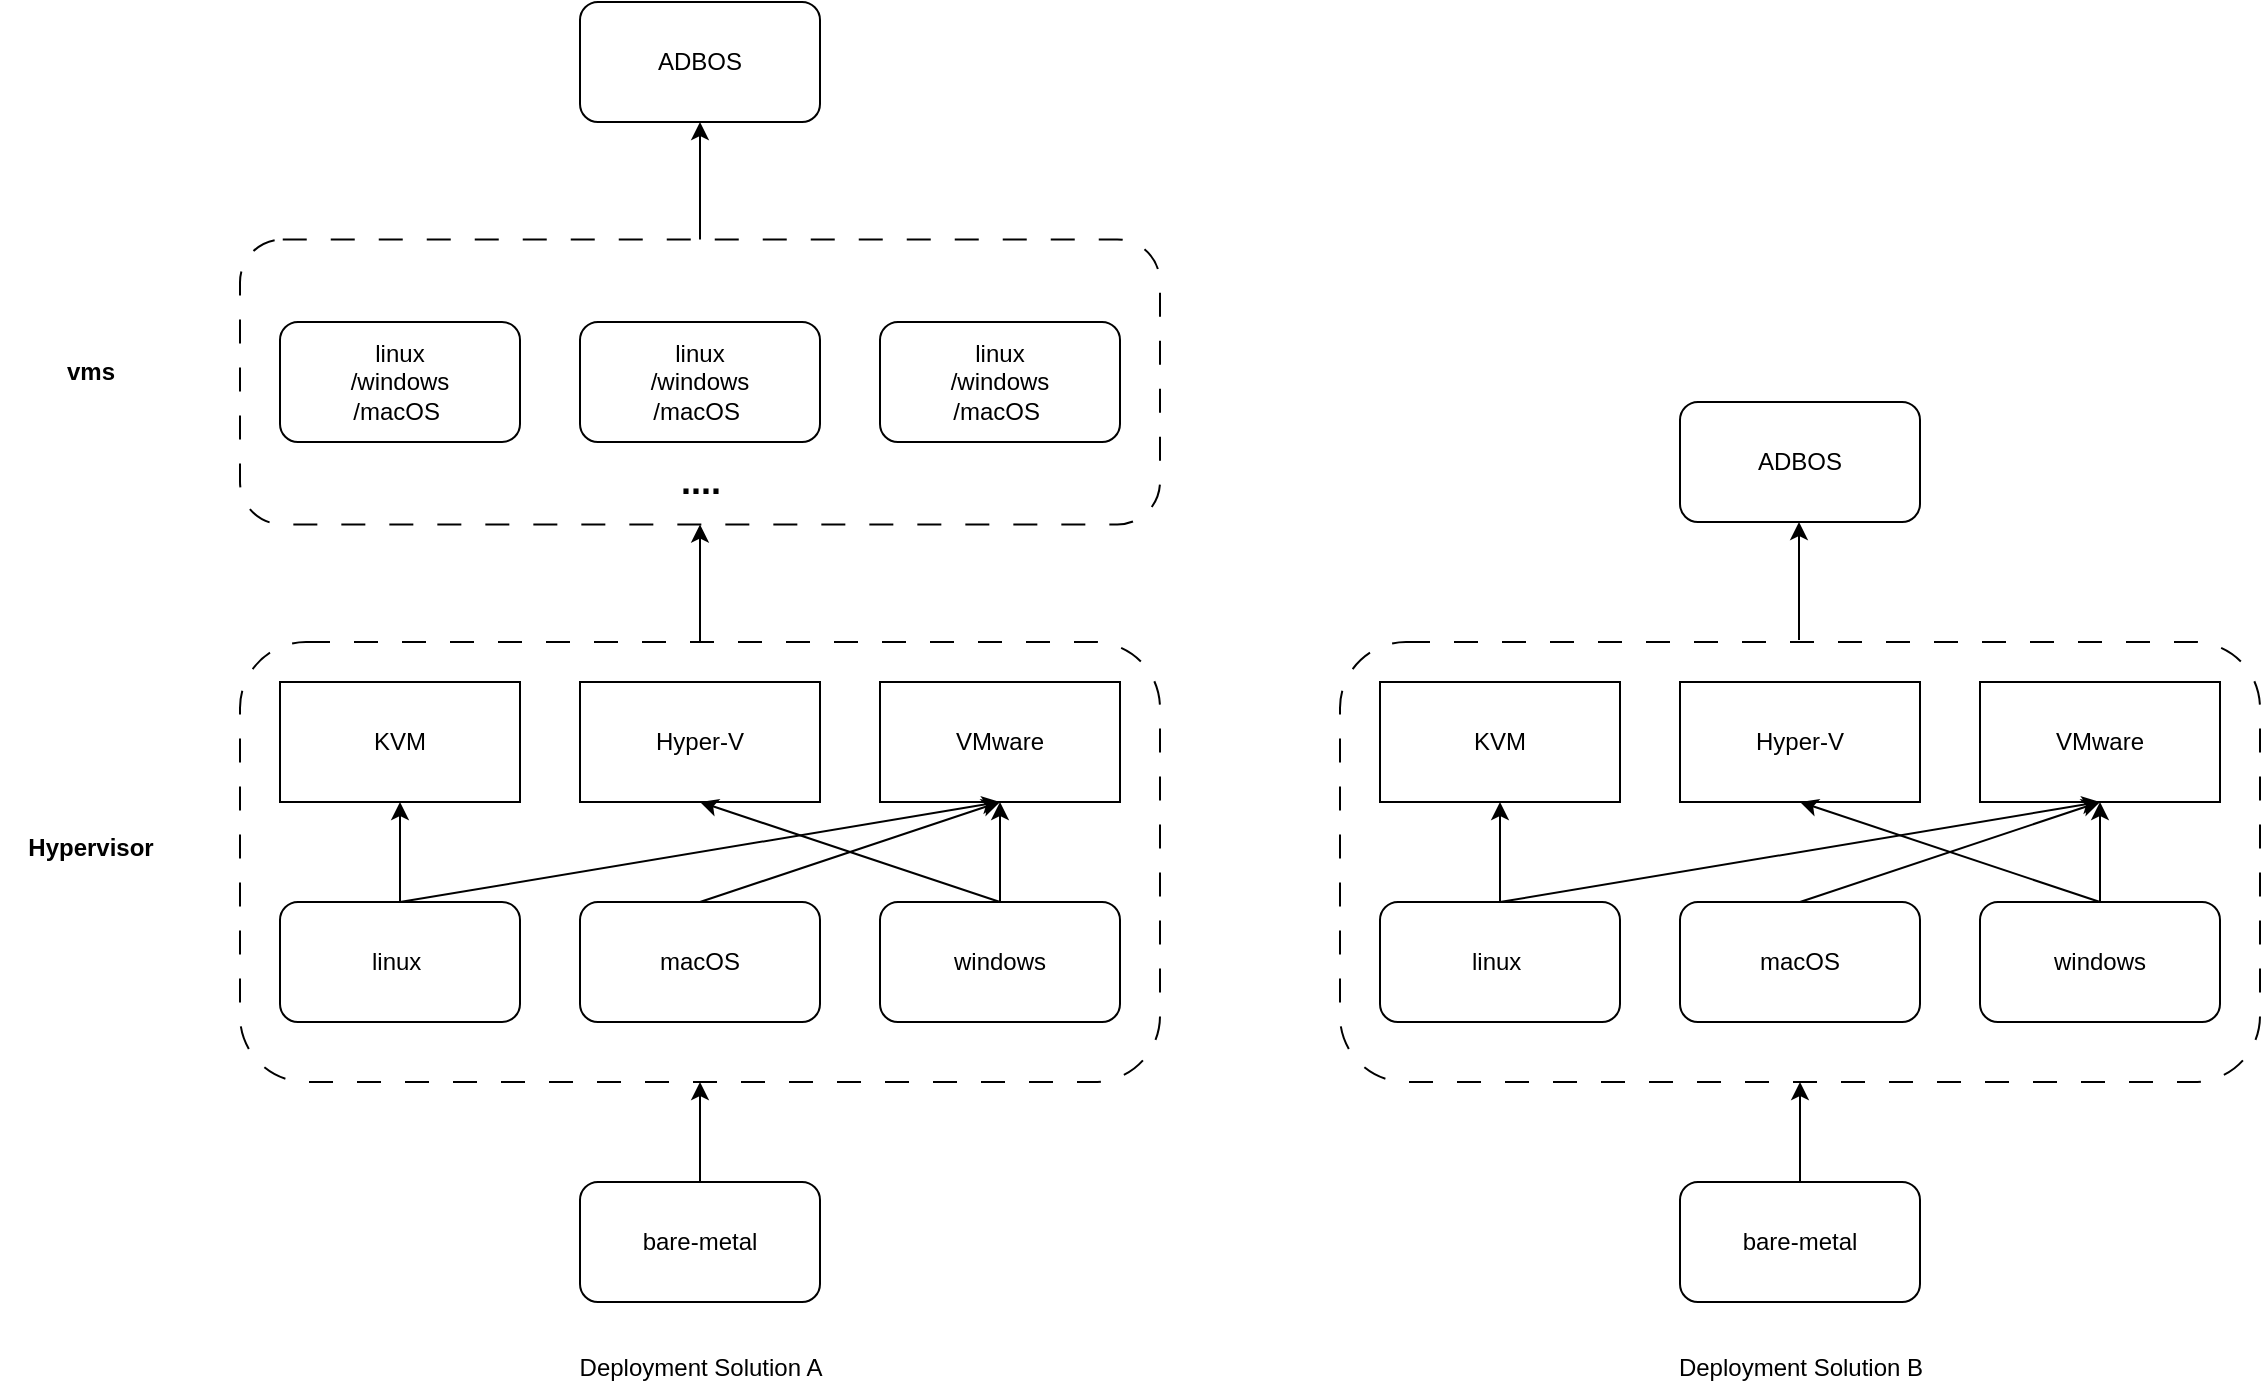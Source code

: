 <mxfile version="21.7.4" type="github">
  <diagram name="第 1 页" id="n4morXOjP78Tz9eGQ55j">
    <mxGraphModel dx="1434" dy="758" grid="1" gridSize="10" guides="1" tooltips="1" connect="1" arrows="1" fold="1" page="1" pageScale="1" pageWidth="1169" pageHeight="827" math="0" shadow="0">
      <root>
        <mxCell id="0" />
        <mxCell id="1" parent="0" />
        <mxCell id="kqmTzdiRQO2oJOiE_Awe-29" value="" style="rounded=1;whiteSpace=wrap;html=1;dashed=1;dashPattern=12 12;fillColor=none;" vertex="1" parent="1">
          <mxGeometry x="125" y="228.75" width="460" height="142.5" as="geometry" />
        </mxCell>
        <mxCell id="kqmTzdiRQO2oJOiE_Awe-28" value="" style="rounded=1;whiteSpace=wrap;html=1;dashed=1;dashPattern=12 12;fillColor=none;" vertex="1" parent="1">
          <mxGeometry x="125" y="430" width="460" height="220" as="geometry" />
        </mxCell>
        <mxCell id="kqmTzdiRQO2oJOiE_Awe-1" value="bare-metal" style="rounded=1;whiteSpace=wrap;html=1;" vertex="1" parent="1">
          <mxGeometry x="295" y="700" width="120" height="60" as="geometry" />
        </mxCell>
        <mxCell id="kqmTzdiRQO2oJOiE_Awe-2" value="linux&amp;nbsp;" style="rounded=1;whiteSpace=wrap;html=1;" vertex="1" parent="1">
          <mxGeometry x="145" y="560" width="120" height="60" as="geometry" />
        </mxCell>
        <mxCell id="kqmTzdiRQO2oJOiE_Awe-5" value="windows" style="rounded=1;whiteSpace=wrap;html=1;" vertex="1" parent="1">
          <mxGeometry x="445" y="560" width="120" height="60" as="geometry" />
        </mxCell>
        <mxCell id="kqmTzdiRQO2oJOiE_Awe-6" value="macOS" style="rounded=1;whiteSpace=wrap;html=1;" vertex="1" parent="1">
          <mxGeometry x="295" y="560" width="120" height="60" as="geometry" />
        </mxCell>
        <mxCell id="kqmTzdiRQO2oJOiE_Awe-8" value="KVM" style="rounded=0;whiteSpace=wrap;html=1;" vertex="1" parent="1">
          <mxGeometry x="145" y="450" width="120" height="60" as="geometry" />
        </mxCell>
        <mxCell id="kqmTzdiRQO2oJOiE_Awe-9" value="VMware" style="rounded=0;whiteSpace=wrap;html=1;" vertex="1" parent="1">
          <mxGeometry x="445" y="450" width="120" height="60" as="geometry" />
        </mxCell>
        <mxCell id="kqmTzdiRQO2oJOiE_Awe-10" value="Hyper-V" style="rounded=0;whiteSpace=wrap;html=1;" vertex="1" parent="1">
          <mxGeometry x="295" y="450" width="120" height="60" as="geometry" />
        </mxCell>
        <mxCell id="kqmTzdiRQO2oJOiE_Awe-11" value="linux&lt;br&gt;/windows&lt;br&gt;/macOS&amp;nbsp;" style="rounded=1;whiteSpace=wrap;html=1;" vertex="1" parent="1">
          <mxGeometry x="145" y="270" width="120" height="60" as="geometry" />
        </mxCell>
        <mxCell id="kqmTzdiRQO2oJOiE_Awe-14" value="linux&lt;br style=&quot;border-color: var(--border-color);&quot;&gt;/windows&lt;br style=&quot;border-color: var(--border-color);&quot;&gt;/macOS&amp;nbsp;" style="rounded=1;whiteSpace=wrap;html=1;" vertex="1" parent="1">
          <mxGeometry x="295" y="270" width="120" height="60" as="geometry" />
        </mxCell>
        <mxCell id="kqmTzdiRQO2oJOiE_Awe-15" value="linux&lt;br style=&quot;border-color: var(--border-color);&quot;&gt;/windows&lt;br style=&quot;border-color: var(--border-color);&quot;&gt;/macOS&amp;nbsp;" style="rounded=1;whiteSpace=wrap;html=1;" vertex="1" parent="1">
          <mxGeometry x="445" y="270" width="120" height="60" as="geometry" />
        </mxCell>
        <mxCell id="kqmTzdiRQO2oJOiE_Awe-16" value="&lt;b&gt;&lt;font style=&quot;font-size: 18px;&quot;&gt;....&lt;/font&gt;&lt;/b&gt;" style="text;html=1;align=center;verticalAlign=middle;resizable=0;points=[];autosize=1;strokeColor=none;fillColor=none;" vertex="1" parent="1">
          <mxGeometry x="335" y="330" width="40" height="40" as="geometry" />
        </mxCell>
        <mxCell id="kqmTzdiRQO2oJOiE_Awe-17" value="ADBOS" style="rounded=1;whiteSpace=wrap;html=1;" vertex="1" parent="1">
          <mxGeometry x="295" y="110" width="120" height="60" as="geometry" />
        </mxCell>
        <mxCell id="kqmTzdiRQO2oJOiE_Awe-18" value="" style="endArrow=classic;html=1;rounded=0;exitX=0.5;exitY=0;exitDx=0;exitDy=0;entryX=0.5;entryY=1;entryDx=0;entryDy=0;" edge="1" parent="1" source="kqmTzdiRQO2oJOiE_Awe-2" target="kqmTzdiRQO2oJOiE_Awe-8">
          <mxGeometry width="50" height="50" relative="1" as="geometry">
            <mxPoint x="595" y="480" as="sourcePoint" />
            <mxPoint x="645" y="430" as="targetPoint" />
          </mxGeometry>
        </mxCell>
        <mxCell id="kqmTzdiRQO2oJOiE_Awe-20" value="" style="endArrow=classic;html=1;rounded=0;exitX=0.5;exitY=0;exitDx=0;exitDy=0;entryX=0.5;entryY=1;entryDx=0;entryDy=0;" edge="1" parent="1" source="kqmTzdiRQO2oJOiE_Awe-2" target="kqmTzdiRQO2oJOiE_Awe-9">
          <mxGeometry width="50" height="50" relative="1" as="geometry">
            <mxPoint x="595" y="480" as="sourcePoint" />
            <mxPoint x="645" y="430" as="targetPoint" />
          </mxGeometry>
        </mxCell>
        <mxCell id="kqmTzdiRQO2oJOiE_Awe-21" value="" style="endArrow=classic;html=1;rounded=0;exitX=0.5;exitY=0;exitDx=0;exitDy=0;entryX=0.5;entryY=1;entryDx=0;entryDy=0;" edge="1" parent="1" source="kqmTzdiRQO2oJOiE_Awe-6" target="kqmTzdiRQO2oJOiE_Awe-9">
          <mxGeometry width="50" height="50" relative="1" as="geometry">
            <mxPoint x="595" y="480" as="sourcePoint" />
            <mxPoint x="645" y="430" as="targetPoint" />
          </mxGeometry>
        </mxCell>
        <mxCell id="kqmTzdiRQO2oJOiE_Awe-23" value="" style="endArrow=classic;html=1;rounded=0;exitX=0.5;exitY=0;exitDx=0;exitDy=0;entryX=0.5;entryY=1;entryDx=0;entryDy=0;" edge="1" parent="1" source="kqmTzdiRQO2oJOiE_Awe-5" target="kqmTzdiRQO2oJOiE_Awe-10">
          <mxGeometry width="50" height="50" relative="1" as="geometry">
            <mxPoint x="595" y="480" as="sourcePoint" />
            <mxPoint x="645" y="430" as="targetPoint" />
          </mxGeometry>
        </mxCell>
        <mxCell id="kqmTzdiRQO2oJOiE_Awe-25" value="" style="endArrow=classic;html=1;rounded=0;exitX=0.5;exitY=0;exitDx=0;exitDy=0;entryX=0.5;entryY=1;entryDx=0;entryDy=0;" edge="1" parent="1" source="kqmTzdiRQO2oJOiE_Awe-5" target="kqmTzdiRQO2oJOiE_Awe-9">
          <mxGeometry width="50" height="50" relative="1" as="geometry">
            <mxPoint x="595" y="480" as="sourcePoint" />
            <mxPoint x="645" y="430" as="targetPoint" />
          </mxGeometry>
        </mxCell>
        <mxCell id="kqmTzdiRQO2oJOiE_Awe-30" value="" style="endArrow=classic;html=1;rounded=0;exitX=0.5;exitY=0;exitDx=0;exitDy=0;entryX=0.5;entryY=1;entryDx=0;entryDy=0;" edge="1" parent="1" source="kqmTzdiRQO2oJOiE_Awe-1" target="kqmTzdiRQO2oJOiE_Awe-28">
          <mxGeometry width="50" height="50" relative="1" as="geometry">
            <mxPoint x="595" y="480" as="sourcePoint" />
            <mxPoint x="645" y="430" as="targetPoint" />
          </mxGeometry>
        </mxCell>
        <mxCell id="kqmTzdiRQO2oJOiE_Awe-31" value="" style="endArrow=classic;html=1;rounded=0;exitX=0.5;exitY=0;exitDx=0;exitDy=0;entryX=0.5;entryY=1;entryDx=0;entryDy=0;" edge="1" parent="1" source="kqmTzdiRQO2oJOiE_Awe-28" target="kqmTzdiRQO2oJOiE_Awe-29">
          <mxGeometry width="50" height="50" relative="1" as="geometry">
            <mxPoint x="595" y="480" as="sourcePoint" />
            <mxPoint x="645" y="430" as="targetPoint" />
          </mxGeometry>
        </mxCell>
        <mxCell id="kqmTzdiRQO2oJOiE_Awe-32" value="" style="endArrow=classic;html=1;rounded=0;exitX=0.5;exitY=0;exitDx=0;exitDy=0;entryX=0.5;entryY=1;entryDx=0;entryDy=0;" edge="1" parent="1" source="kqmTzdiRQO2oJOiE_Awe-29" target="kqmTzdiRQO2oJOiE_Awe-17">
          <mxGeometry width="50" height="50" relative="1" as="geometry">
            <mxPoint x="595" y="380" as="sourcePoint" />
            <mxPoint x="645" y="330" as="targetPoint" />
          </mxGeometry>
        </mxCell>
        <mxCell id="kqmTzdiRQO2oJOiE_Awe-34" value="" style="rounded=1;whiteSpace=wrap;html=1;dashed=1;dashPattern=12 12;fillColor=none;" vertex="1" parent="1">
          <mxGeometry x="675" y="430" width="460" height="220" as="geometry" />
        </mxCell>
        <mxCell id="kqmTzdiRQO2oJOiE_Awe-35" value="bare-metal" style="rounded=1;whiteSpace=wrap;html=1;" vertex="1" parent="1">
          <mxGeometry x="845" y="700" width="120" height="60" as="geometry" />
        </mxCell>
        <mxCell id="kqmTzdiRQO2oJOiE_Awe-36" value="linux&amp;nbsp;" style="rounded=1;whiteSpace=wrap;html=1;" vertex="1" parent="1">
          <mxGeometry x="695" y="560" width="120" height="60" as="geometry" />
        </mxCell>
        <mxCell id="kqmTzdiRQO2oJOiE_Awe-37" value="windows" style="rounded=1;whiteSpace=wrap;html=1;" vertex="1" parent="1">
          <mxGeometry x="995" y="560" width="120" height="60" as="geometry" />
        </mxCell>
        <mxCell id="kqmTzdiRQO2oJOiE_Awe-38" value="macOS" style="rounded=1;whiteSpace=wrap;html=1;" vertex="1" parent="1">
          <mxGeometry x="845" y="560" width="120" height="60" as="geometry" />
        </mxCell>
        <mxCell id="kqmTzdiRQO2oJOiE_Awe-39" value="KVM" style="rounded=0;whiteSpace=wrap;html=1;" vertex="1" parent="1">
          <mxGeometry x="695" y="450" width="120" height="60" as="geometry" />
        </mxCell>
        <mxCell id="kqmTzdiRQO2oJOiE_Awe-40" value="VMware" style="rounded=0;whiteSpace=wrap;html=1;" vertex="1" parent="1">
          <mxGeometry x="995" y="450" width="120" height="60" as="geometry" />
        </mxCell>
        <mxCell id="kqmTzdiRQO2oJOiE_Awe-41" value="Hyper-V" style="rounded=0;whiteSpace=wrap;html=1;" vertex="1" parent="1">
          <mxGeometry x="845" y="450" width="120" height="60" as="geometry" />
        </mxCell>
        <mxCell id="kqmTzdiRQO2oJOiE_Awe-42" value="" style="endArrow=classic;html=1;rounded=0;exitX=0.5;exitY=0;exitDx=0;exitDy=0;entryX=0.5;entryY=1;entryDx=0;entryDy=0;" edge="1" parent="1" source="kqmTzdiRQO2oJOiE_Awe-36" target="kqmTzdiRQO2oJOiE_Awe-39">
          <mxGeometry width="50" height="50" relative="1" as="geometry">
            <mxPoint x="1145" y="480" as="sourcePoint" />
            <mxPoint x="1195" y="430" as="targetPoint" />
          </mxGeometry>
        </mxCell>
        <mxCell id="kqmTzdiRQO2oJOiE_Awe-43" value="" style="endArrow=classic;html=1;rounded=0;exitX=0.5;exitY=0;exitDx=0;exitDy=0;entryX=0.5;entryY=1;entryDx=0;entryDy=0;" edge="1" parent="1" source="kqmTzdiRQO2oJOiE_Awe-36" target="kqmTzdiRQO2oJOiE_Awe-40">
          <mxGeometry width="50" height="50" relative="1" as="geometry">
            <mxPoint x="1145" y="480" as="sourcePoint" />
            <mxPoint x="1195" y="430" as="targetPoint" />
          </mxGeometry>
        </mxCell>
        <mxCell id="kqmTzdiRQO2oJOiE_Awe-44" value="" style="endArrow=classic;html=1;rounded=0;exitX=0.5;exitY=0;exitDx=0;exitDy=0;entryX=0.5;entryY=1;entryDx=0;entryDy=0;" edge="1" parent="1" source="kqmTzdiRQO2oJOiE_Awe-38" target="kqmTzdiRQO2oJOiE_Awe-40">
          <mxGeometry width="50" height="50" relative="1" as="geometry">
            <mxPoint x="1145" y="480" as="sourcePoint" />
            <mxPoint x="1195" y="430" as="targetPoint" />
          </mxGeometry>
        </mxCell>
        <mxCell id="kqmTzdiRQO2oJOiE_Awe-45" value="" style="endArrow=classic;html=1;rounded=0;exitX=0.5;exitY=0;exitDx=0;exitDy=0;entryX=0.5;entryY=1;entryDx=0;entryDy=0;" edge="1" parent="1" source="kqmTzdiRQO2oJOiE_Awe-37" target="kqmTzdiRQO2oJOiE_Awe-41">
          <mxGeometry width="50" height="50" relative="1" as="geometry">
            <mxPoint x="1145" y="480" as="sourcePoint" />
            <mxPoint x="1195" y="430" as="targetPoint" />
          </mxGeometry>
        </mxCell>
        <mxCell id="kqmTzdiRQO2oJOiE_Awe-46" value="" style="endArrow=classic;html=1;rounded=0;exitX=0.5;exitY=0;exitDx=0;exitDy=0;entryX=0.5;entryY=1;entryDx=0;entryDy=0;" edge="1" parent="1" source="kqmTzdiRQO2oJOiE_Awe-37" target="kqmTzdiRQO2oJOiE_Awe-40">
          <mxGeometry width="50" height="50" relative="1" as="geometry">
            <mxPoint x="1145" y="480" as="sourcePoint" />
            <mxPoint x="1195" y="430" as="targetPoint" />
          </mxGeometry>
        </mxCell>
        <mxCell id="kqmTzdiRQO2oJOiE_Awe-47" value="" style="endArrow=classic;html=1;rounded=0;exitX=0.5;exitY=0;exitDx=0;exitDy=0;entryX=0.5;entryY=1;entryDx=0;entryDy=0;" edge="1" parent="1" source="kqmTzdiRQO2oJOiE_Awe-35" target="kqmTzdiRQO2oJOiE_Awe-34">
          <mxGeometry width="50" height="50" relative="1" as="geometry">
            <mxPoint x="1145" y="480" as="sourcePoint" />
            <mxPoint x="1195" y="430" as="targetPoint" />
          </mxGeometry>
        </mxCell>
        <mxCell id="kqmTzdiRQO2oJOiE_Awe-48" value="" style="endArrow=classic;html=1;rounded=0;exitX=0.5;exitY=0;exitDx=0;exitDy=0;entryX=0.5;entryY=1;entryDx=0;entryDy=0;" edge="1" parent="1">
          <mxGeometry width="50" height="50" relative="1" as="geometry">
            <mxPoint x="904.5" y="429" as="sourcePoint" />
            <mxPoint x="904.5" y="370" as="targetPoint" />
          </mxGeometry>
        </mxCell>
        <mxCell id="kqmTzdiRQO2oJOiE_Awe-49" value="ADBOS" style="rounded=1;whiteSpace=wrap;html=1;" vertex="1" parent="1">
          <mxGeometry x="845" y="310" width="120" height="60" as="geometry" />
        </mxCell>
        <mxCell id="kqmTzdiRQO2oJOiE_Awe-50" value="&lt;b&gt;Hypervisor&lt;/b&gt;" style="text;html=1;align=center;verticalAlign=middle;resizable=0;points=[];autosize=1;strokeColor=none;fillColor=none;" vertex="1" parent="1">
          <mxGeometry x="5" y="518" width="90" height="30" as="geometry" />
        </mxCell>
        <mxCell id="kqmTzdiRQO2oJOiE_Awe-51" value="&lt;b&gt;vms&lt;/b&gt;" style="text;html=1;align=center;verticalAlign=middle;resizable=0;points=[];autosize=1;strokeColor=none;fillColor=none;" vertex="1" parent="1">
          <mxGeometry x="25" y="280" width="50" height="30" as="geometry" />
        </mxCell>
        <mxCell id="kqmTzdiRQO2oJOiE_Awe-53" value="Deployment Solution A" style="text;html=1;align=center;verticalAlign=middle;resizable=0;points=[];autosize=1;strokeColor=none;fillColor=none;" vertex="1" parent="1">
          <mxGeometry x="285" y="778" width="140" height="30" as="geometry" />
        </mxCell>
        <mxCell id="kqmTzdiRQO2oJOiE_Awe-54" value="Deployment Solution B" style="text;html=1;align=center;verticalAlign=middle;resizable=0;points=[];autosize=1;strokeColor=none;fillColor=none;" vertex="1" parent="1">
          <mxGeometry x="830" y="778" width="150" height="30" as="geometry" />
        </mxCell>
      </root>
    </mxGraphModel>
  </diagram>
</mxfile>
